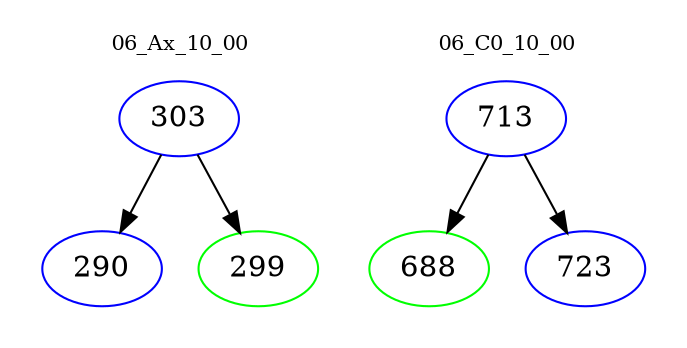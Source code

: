 digraph{
subgraph cluster_0 {
color = white
label = "06_Ax_10_00";
fontsize=10;
T0_303 [label="303", color="blue"]
T0_303 -> T0_290 [color="black"]
T0_290 [label="290", color="blue"]
T0_303 -> T0_299 [color="black"]
T0_299 [label="299", color="green"]
}
subgraph cluster_1 {
color = white
label = "06_C0_10_00";
fontsize=10;
T1_713 [label="713", color="blue"]
T1_713 -> T1_688 [color="black"]
T1_688 [label="688", color="green"]
T1_713 -> T1_723 [color="black"]
T1_723 [label="723", color="blue"]
}
}
